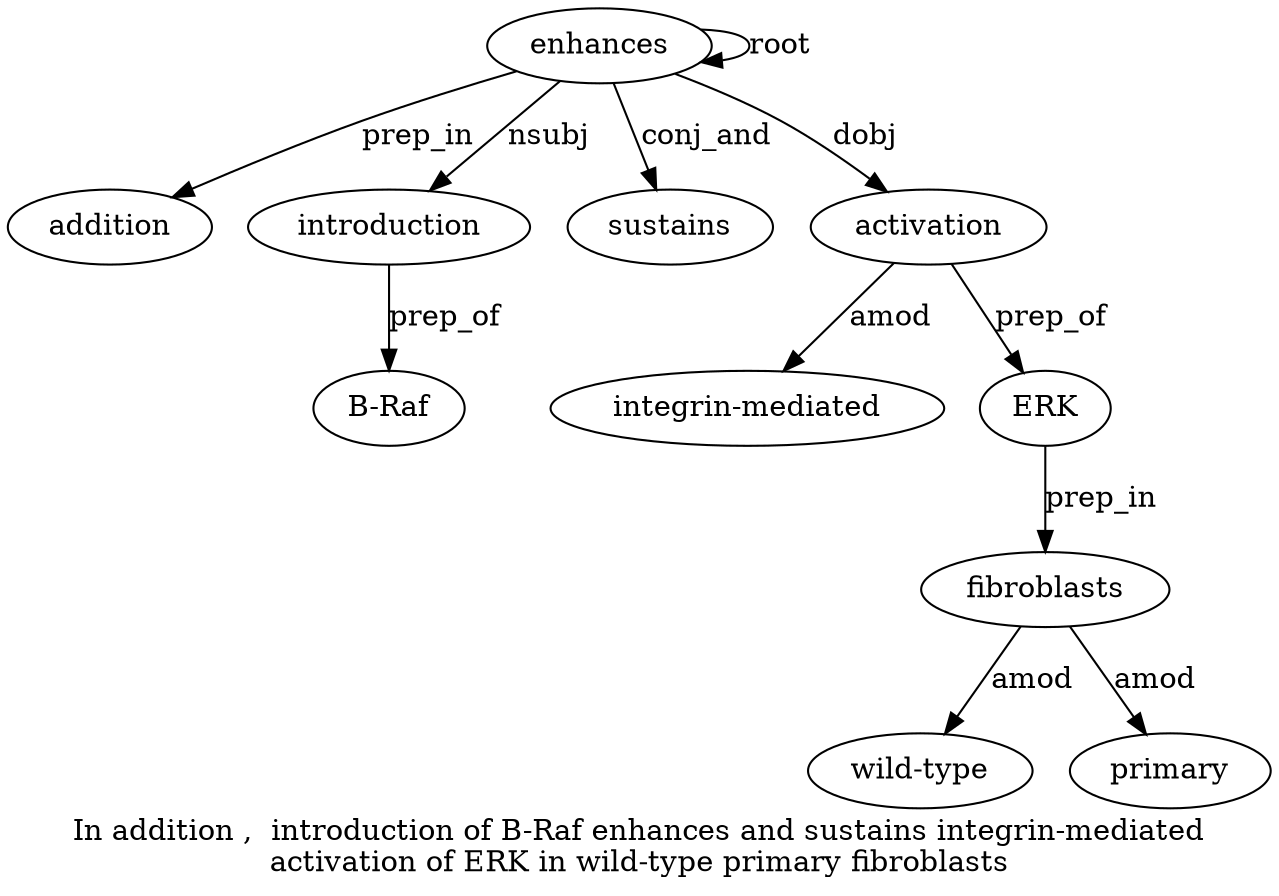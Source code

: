 digraph "In addition ,  introduction of B-Raf enhances and sustains integrin-mediated activation of ERK in wild-type primary fibroblasts" {
label="In addition ,  introduction of B-Raf enhances and sustains integrin-mediated
activation of ERK in wild-type primary fibroblasts";
enhances7 [style=filled, fillcolor=white, label=enhances];
addition2 [style=filled, fillcolor=white, label=addition];
enhances7 -> addition2  [label=prep_in];
introduction4 [style=filled, fillcolor=white, label=introduction];
enhances7 -> introduction4  [label=nsubj];
"B-Raf6" [style=filled, fillcolor=white, label="B-Raf"];
introduction4 -> "B-Raf6"  [label=prep_of];
enhances7 -> enhances7  [label=root];
sustains9 [style=filled, fillcolor=white, label=sustains];
enhances7 -> sustains9  [label=conj_and];
activation11 [style=filled, fillcolor=white, label=activation];
"integrin-mediated10" [style=filled, fillcolor=white, label="integrin-mediated"];
activation11 -> "integrin-mediated10"  [label=amod];
enhances7 -> activation11  [label=dobj];
ERK13 [style=filled, fillcolor=white, label=ERK];
activation11 -> ERK13  [label=prep_of];
fibroblasts17 [style=filled, fillcolor=white, label=fibroblasts];
"wild-type15" [style=filled, fillcolor=white, label="wild-type"];
fibroblasts17 -> "wild-type15"  [label=amod];
primary16 [style=filled, fillcolor=white, label=primary];
fibroblasts17 -> primary16  [label=amod];
ERK13 -> fibroblasts17  [label=prep_in];
}
